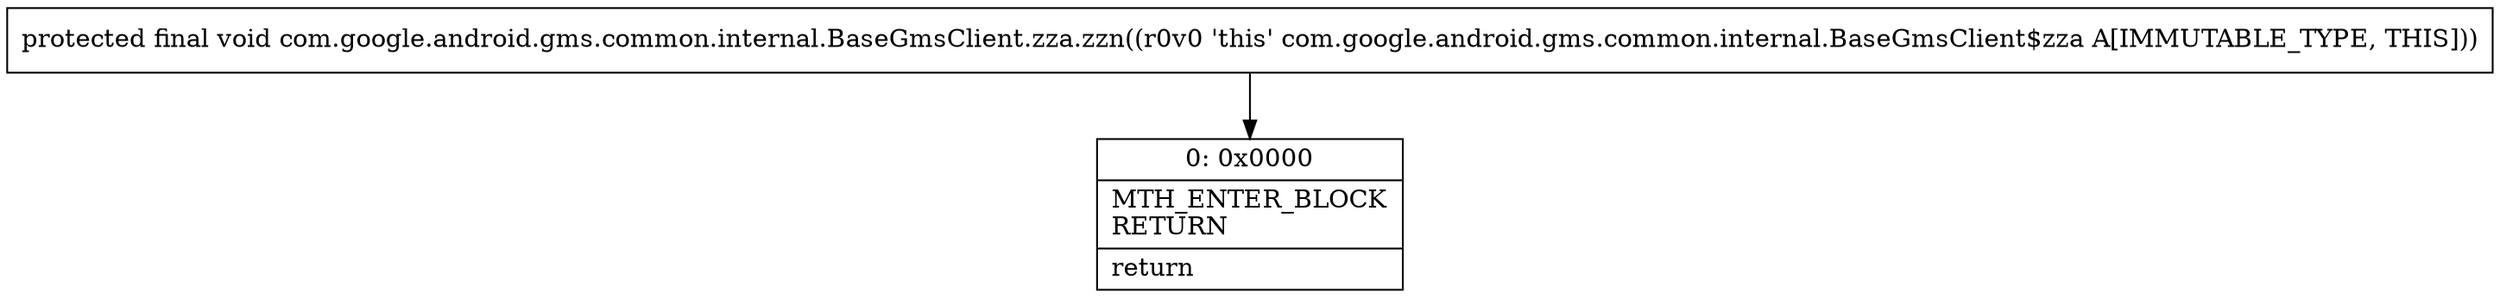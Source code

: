 digraph "CFG forcom.google.android.gms.common.internal.BaseGmsClient.zza.zzn()V" {
Node_0 [shape=record,label="{0\:\ 0x0000|MTH_ENTER_BLOCK\lRETURN\l|return\l}"];
MethodNode[shape=record,label="{protected final void com.google.android.gms.common.internal.BaseGmsClient.zza.zzn((r0v0 'this' com.google.android.gms.common.internal.BaseGmsClient$zza A[IMMUTABLE_TYPE, THIS])) }"];
MethodNode -> Node_0;
}


